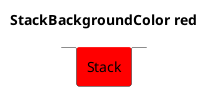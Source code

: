 @startuml
'!include ../../../plantuml-styles/plantuml-ae-skinparam-ex.iuml

skinparam StackBackgroundColor red

title StackBackgroundColor red

stack Stack
@enduml